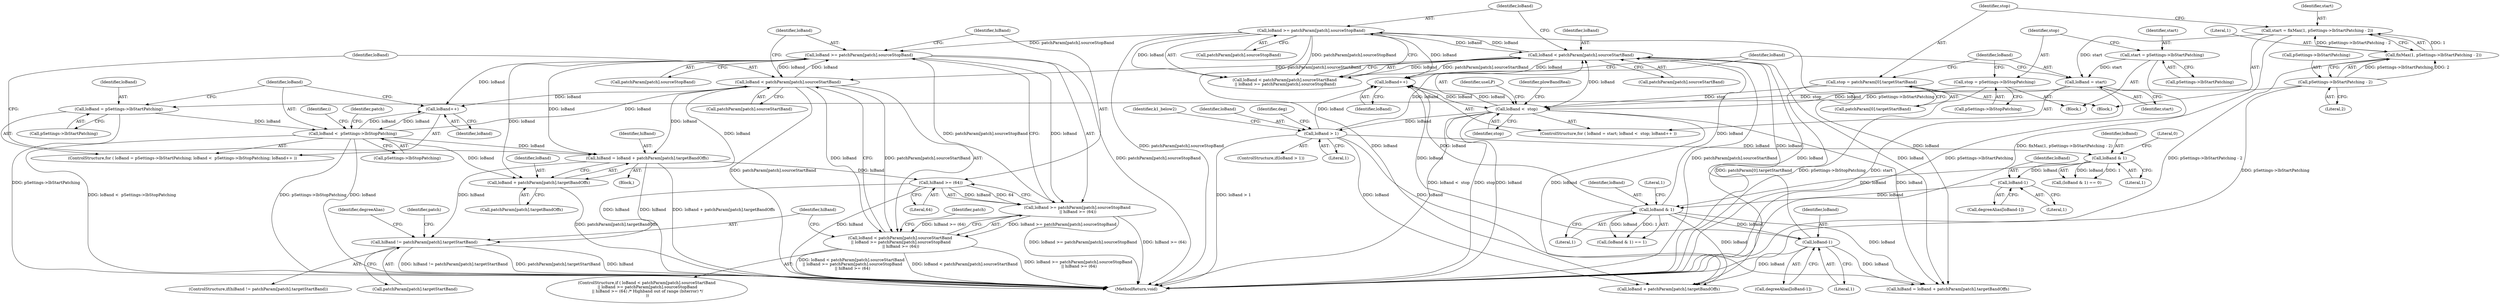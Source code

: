 digraph "0_Android_8e3be529372892e20ccf196809bc73276c822189@array" {
"1001970" [label="(Call,loBand >= patchParam[patch].sourceStopBand)"];
"1001962" [label="(Call,loBand < patchParam[patch].sourceStartBand)"];
"1001970" [label="(Call,loBand >= patchParam[patch].sourceStopBand)"];
"1001629" [label="(Call,loBand >= patchParam[patch].sourceStopBand)"];
"1001622" [label="(Call,loBand < patchParam[patch].sourceStartBand)"];
"1001475" [label="(Call,loBand > 1)"];
"1000421" [label="(Call,loBand <  stop)"];
"1000424" [label="(Call,loBand++)"];
"1001578" [label="(Call,loBand-1)"];
"1001547" [label="(Call,loBand & 1)"];
"1001528" [label="(Call,loBand-1)"];
"1001497" [label="(Call,loBand & 1)"];
"1000418" [label="(Call,loBand = start)"];
"1000401" [label="(Call,start = fixMax(1, pSettings->lbStartPatching - 2))"];
"1000403" [label="(Call,fixMax(1, pSettings->lbStartPatching - 2))"];
"1000405" [label="(Call,pSettings->lbStartPatching - 2)"];
"1000389" [label="(Call,start = pSettings->lbStartPatching)"];
"1000410" [label="(Call,stop = patchParam[0].targetStartBand)"];
"1000394" [label="(Call,stop = pSettings->lbStopPatching)"];
"1001932" [label="(Call,loBand <  pSettings->lbStopPatching)"];
"1001927" [label="(Call,loBand = pSettings->lbStartPatching)"];
"1001937" [label="(Call,loBand++)"];
"1001951" [label="(Call,hiBand = loBand + patchParam[patch].targetBandOffs)"];
"1001977" [label="(Call,hiBand >= (64))"];
"1001969" [label="(Call,loBand >= patchParam[patch].sourceStopBand\n || hiBand >= (64))"];
"1001961" [label="(Call,loBand < patchParam[patch].sourceStartBand\n || loBand >= patchParam[patch].sourceStopBand\n || hiBand >= (64))"];
"1001985" [label="(Call,hiBand != patchParam[patch].targetStartBand)"];
"1001953" [label="(Call,loBand + patchParam[patch].targetBandOffs)"];
"1001987" [label="(Call,patchParam[patch].targetStartBand)"];
"1000410" [label="(Call,stop = patchParam[0].targetStartBand)"];
"1001971" [label="(Identifier,loBand)"];
"1001951" [label="(Call,hiBand = loBand + patchParam[patch].targetBandOffs)"];
"1000421" [label="(Call,loBand <  stop)"];
"1001969" [label="(Call,loBand >= patchParam[patch].sourceStopBand\n || hiBand >= (64))"];
"1001629" [label="(Call,loBand >= patchParam[patch].sourceStopBand)"];
"1000425" [label="(Identifier,loBand)"];
"1001954" [label="(Identifier,loBand)"];
"1001934" [label="(Call,pSettings->lbStopPatching)"];
"1001526" [label="(Call,degreeAlias[loBand-1])"];
"1001949" [label="(Block,)"];
"1001994" [label="(Identifier,degreeAlias)"];
"1001986" [label="(Identifier,hiBand)"];
"1002003" [label="(Identifier,i)"];
"1002000" [label="(Identifier,patch)"];
"1001546" [label="(Call,(loBand & 1) == 1)"];
"1000406" [label="(Call,pSettings->lbStartPatching)"];
"1001961" [label="(Call,loBand < patchParam[patch].sourceStartBand\n || loBand >= patchParam[patch].sourceStopBand\n || hiBand >= (64))"];
"1000391" [label="(Call,pSettings->lbStartPatching)"];
"1001932" [label="(Call,loBand <  pSettings->lbStopPatching)"];
"1001580" [label="(Literal,1)"];
"1001985" [label="(Call,hiBand != patchParam[patch].targetStartBand)"];
"1001970" [label="(Call,loBand >= patchParam[patch].sourceStopBand)"];
"1000390" [label="(Identifier,start)"];
"1001984" [label="(ControlStructure,if(hiBand != patchParam[patch].targetStartBand))"];
"1000412" [label="(Call,patchParam[0].targetStartBand)"];
"1001500" [label="(Literal,0)"];
"1000388" [label="(Block,)"];
"1001962" [label="(Call,loBand < patchParam[patch].sourceStartBand)"];
"1000404" [label="(Literal,1)"];
"1001475" [label="(Call,loBand > 1)"];
"1000419" [label="(Identifier,loBand)"];
"1001481" [label="(Identifier,deg)"];
"1001549" [label="(Literal,1)"];
"1001624" [label="(Call,patchParam[patch].sourceStartBand)"];
"1001548" [label="(Identifier,loBand)"];
"1000395" [label="(Identifier,stop)"];
"1001477" [label="(Literal,1)"];
"1000417" [label="(ControlStructure,for ( loBand = start; loBand <  stop; loBand++ ))"];
"1000394" [label="(Call,stop = pSettings->lbStopPatching)"];
"1001547" [label="(Call,loBand & 1)"];
"1001623" [label="(Identifier,loBand)"];
"1000401" [label="(Call,start = fixMax(1, pSettings->lbStartPatching - 2))"];
"1000402" [label="(Identifier,start)"];
"1000430" [label="(Identifier,plowBandReal)"];
"1000423" [label="(Identifier,stop)"];
"1000411" [label="(Identifier,stop)"];
"1001928" [label="(Identifier,loBand)"];
"1000400" [label="(Block,)"];
"1001927" [label="(Call,loBand = pSettings->lbStartPatching)"];
"1001929" [label="(Call,pSettings->lbStartPatching)"];
"1001529" [label="(Identifier,loBand)"];
"1001963" [label="(Identifier,loBand)"];
"1001621" [label="(Call,loBand < patchParam[patch].sourceStartBand\n || loBand >= patchParam[patch].sourceStopBand)"];
"1001497" [label="(Call,loBand & 1)"];
"1001579" [label="(Identifier,loBand)"];
"1001941" [label="(Identifier,patch)"];
"1001550" [label="(Literal,1)"];
"1001938" [label="(Identifier,loBand)"];
"1001933" [label="(Identifier,loBand)"];
"1000396" [label="(Call,pSettings->lbStopPatching)"];
"1001977" [label="(Call,hiBand >= (64))"];
"1001476" [label="(Identifier,loBand)"];
"1001622" [label="(Call,loBand < patchParam[patch].sourceStartBand)"];
"1001937" [label="(Call,loBand++)"];
"1001960" [label="(ControlStructure,if ( loBand < patchParam[patch].sourceStartBand\n || loBand >= patchParam[patch].sourceStopBand\n || hiBand >= (64) /* Highband out of range (biterror) */\n ))"];
"1001578" [label="(Call,loBand-1)"];
"1001613" [label="(Call,loBand + patchParam[patch].targetBandOffs)"];
"1001498" [label="(Identifier,loBand)"];
"1001528" [label="(Call,loBand-1)"];
"1001982" [label="(Identifier,patch)"];
"1001964" [label="(Call,patchParam[patch].sourceStartBand)"];
"1001499" [label="(Literal,1)"];
"1001576" [label="(Call,degreeAlias[loBand-1])"];
"1001924" [label="(Identifier,useLP)"];
"1001926" [label="(ControlStructure,for ( loBand = pSettings->lbStartPatching; loBand <  pSettings->lbStopPatching; loBand++ ))"];
"1001978" [label="(Identifier,hiBand)"];
"1000422" [label="(Identifier,loBand)"];
"1001952" [label="(Identifier,hiBand)"];
"1001630" [label="(Identifier,loBand)"];
"1001611" [label="(Call,hiBand = loBand + patchParam[patch].targetBandOffs)"];
"1000403" [label="(Call,fixMax(1, pSettings->lbStartPatching - 2))"];
"1000420" [label="(Identifier,start)"];
"1001979" [label="(Literal,64)"];
"1000418" [label="(Call,loBand = start)"];
"1001595" [label="(Identifier,k1_below2)"];
"1001496" [label="(Call,(loBand & 1) == 0)"];
"1001530" [label="(Literal,1)"];
"1000409" [label="(Literal,2)"];
"1002027" [label="(MethodReturn,void)"];
"1001474" [label="(ControlStructure,if(loBand > 1))"];
"1000405" [label="(Call,pSettings->lbStartPatching - 2)"];
"1001972" [label="(Call,patchParam[patch].sourceStopBand)"];
"1001953" [label="(Call,loBand + patchParam[patch].targetBandOffs)"];
"1001955" [label="(Call,patchParam[patch].targetBandOffs)"];
"1000424" [label="(Call,loBand++)"];
"1000389" [label="(Call,start = pSettings->lbStartPatching)"];
"1001631" [label="(Call,patchParam[patch].sourceStopBand)"];
"1001970" -> "1001969"  [label="AST: "];
"1001970" -> "1001972"  [label="CFG: "];
"1001971" -> "1001970"  [label="AST: "];
"1001972" -> "1001970"  [label="AST: "];
"1001978" -> "1001970"  [label="CFG: "];
"1001969" -> "1001970"  [label="CFG: "];
"1001970" -> "1002027"  [label="DDG: patchParam[patch].sourceStopBand"];
"1001970" -> "1001937"  [label="DDG: loBand"];
"1001970" -> "1001951"  [label="DDG: loBand"];
"1001970" -> "1001953"  [label="DDG: loBand"];
"1001970" -> "1001962"  [label="DDG: loBand"];
"1001970" -> "1001969"  [label="DDG: loBand"];
"1001970" -> "1001969"  [label="DDG: patchParam[patch].sourceStopBand"];
"1001962" -> "1001970"  [label="DDG: loBand"];
"1001629" -> "1001970"  [label="DDG: patchParam[patch].sourceStopBand"];
"1001962" -> "1001961"  [label="AST: "];
"1001962" -> "1001964"  [label="CFG: "];
"1001963" -> "1001962"  [label="AST: "];
"1001964" -> "1001962"  [label="AST: "];
"1001971" -> "1001962"  [label="CFG: "];
"1001961" -> "1001962"  [label="CFG: "];
"1001962" -> "1002027"  [label="DDG: patchParam[patch].sourceStartBand"];
"1001962" -> "1001937"  [label="DDG: loBand"];
"1001962" -> "1001951"  [label="DDG: loBand"];
"1001962" -> "1001953"  [label="DDG: loBand"];
"1001962" -> "1001961"  [label="DDG: loBand"];
"1001962" -> "1001961"  [label="DDG: patchParam[patch].sourceStartBand"];
"1001932" -> "1001962"  [label="DDG: loBand"];
"1001622" -> "1001962"  [label="DDG: patchParam[patch].sourceStartBand"];
"1001629" -> "1001621"  [label="AST: "];
"1001629" -> "1001631"  [label="CFG: "];
"1001630" -> "1001629"  [label="AST: "];
"1001631" -> "1001629"  [label="AST: "];
"1001621" -> "1001629"  [label="CFG: "];
"1001629" -> "1002027"  [label="DDG: patchParam[patch].sourceStopBand"];
"1001629" -> "1000424"  [label="DDG: loBand"];
"1001629" -> "1001611"  [label="DDG: loBand"];
"1001629" -> "1001613"  [label="DDG: loBand"];
"1001629" -> "1001622"  [label="DDG: loBand"];
"1001629" -> "1001621"  [label="DDG: loBand"];
"1001629" -> "1001621"  [label="DDG: patchParam[patch].sourceStopBand"];
"1001622" -> "1001629"  [label="DDG: loBand"];
"1001622" -> "1001621"  [label="AST: "];
"1001622" -> "1001624"  [label="CFG: "];
"1001623" -> "1001622"  [label="AST: "];
"1001624" -> "1001622"  [label="AST: "];
"1001630" -> "1001622"  [label="CFG: "];
"1001621" -> "1001622"  [label="CFG: "];
"1001622" -> "1002027"  [label="DDG: patchParam[patch].sourceStartBand"];
"1001622" -> "1000424"  [label="DDG: loBand"];
"1001622" -> "1001611"  [label="DDG: loBand"];
"1001622" -> "1001613"  [label="DDG: loBand"];
"1001622" -> "1001621"  [label="DDG: loBand"];
"1001622" -> "1001621"  [label="DDG: patchParam[patch].sourceStartBand"];
"1001475" -> "1001622"  [label="DDG: loBand"];
"1001578" -> "1001622"  [label="DDG: loBand"];
"1000421" -> "1001622"  [label="DDG: loBand"];
"1001547" -> "1001622"  [label="DDG: loBand"];
"1001475" -> "1001474"  [label="AST: "];
"1001475" -> "1001477"  [label="CFG: "];
"1001476" -> "1001475"  [label="AST: "];
"1001477" -> "1001475"  [label="AST: "];
"1001481" -> "1001475"  [label="CFG: "];
"1001595" -> "1001475"  [label="CFG: "];
"1001475" -> "1002027"  [label="DDG: loBand > 1"];
"1001475" -> "1000424"  [label="DDG: loBand"];
"1000421" -> "1001475"  [label="DDG: loBand"];
"1001475" -> "1001497"  [label="DDG: loBand"];
"1001475" -> "1001611"  [label="DDG: loBand"];
"1001475" -> "1001613"  [label="DDG: loBand"];
"1000421" -> "1000417"  [label="AST: "];
"1000421" -> "1000423"  [label="CFG: "];
"1000422" -> "1000421"  [label="AST: "];
"1000423" -> "1000421"  [label="AST: "];
"1000430" -> "1000421"  [label="CFG: "];
"1001924" -> "1000421"  [label="CFG: "];
"1000421" -> "1002027"  [label="DDG: stop"];
"1000421" -> "1002027"  [label="DDG: loBand"];
"1000421" -> "1002027"  [label="DDG: loBand <  stop"];
"1000424" -> "1000421"  [label="DDG: loBand"];
"1000418" -> "1000421"  [label="DDG: loBand"];
"1000410" -> "1000421"  [label="DDG: stop"];
"1000394" -> "1000421"  [label="DDG: stop"];
"1000421" -> "1000424"  [label="DDG: loBand"];
"1000421" -> "1001611"  [label="DDG: loBand"];
"1000421" -> "1001613"  [label="DDG: loBand"];
"1000424" -> "1000417"  [label="AST: "];
"1000424" -> "1000425"  [label="CFG: "];
"1000425" -> "1000424"  [label="AST: "];
"1000422" -> "1000424"  [label="CFG: "];
"1001578" -> "1000424"  [label="DDG: loBand"];
"1001547" -> "1000424"  [label="DDG: loBand"];
"1001578" -> "1001576"  [label="AST: "];
"1001578" -> "1001580"  [label="CFG: "];
"1001579" -> "1001578"  [label="AST: "];
"1001580" -> "1001578"  [label="AST: "];
"1001576" -> "1001578"  [label="CFG: "];
"1001547" -> "1001578"  [label="DDG: loBand"];
"1001578" -> "1001611"  [label="DDG: loBand"];
"1001578" -> "1001613"  [label="DDG: loBand"];
"1001547" -> "1001546"  [label="AST: "];
"1001547" -> "1001549"  [label="CFG: "];
"1001548" -> "1001547"  [label="AST: "];
"1001549" -> "1001547"  [label="AST: "];
"1001550" -> "1001547"  [label="CFG: "];
"1001547" -> "1001546"  [label="DDG: loBand"];
"1001547" -> "1001546"  [label="DDG: 1"];
"1001528" -> "1001547"  [label="DDG: loBand"];
"1001497" -> "1001547"  [label="DDG: loBand"];
"1001547" -> "1001611"  [label="DDG: loBand"];
"1001547" -> "1001613"  [label="DDG: loBand"];
"1001528" -> "1001526"  [label="AST: "];
"1001528" -> "1001530"  [label="CFG: "];
"1001529" -> "1001528"  [label="AST: "];
"1001530" -> "1001528"  [label="AST: "];
"1001526" -> "1001528"  [label="CFG: "];
"1001497" -> "1001528"  [label="DDG: loBand"];
"1001497" -> "1001496"  [label="AST: "];
"1001497" -> "1001499"  [label="CFG: "];
"1001498" -> "1001497"  [label="AST: "];
"1001499" -> "1001497"  [label="AST: "];
"1001500" -> "1001497"  [label="CFG: "];
"1001497" -> "1001496"  [label="DDG: loBand"];
"1001497" -> "1001496"  [label="DDG: 1"];
"1000418" -> "1000417"  [label="AST: "];
"1000418" -> "1000420"  [label="CFG: "];
"1000419" -> "1000418"  [label="AST: "];
"1000420" -> "1000418"  [label="AST: "];
"1000422" -> "1000418"  [label="CFG: "];
"1000418" -> "1002027"  [label="DDG: start"];
"1000401" -> "1000418"  [label="DDG: start"];
"1000389" -> "1000418"  [label="DDG: start"];
"1000401" -> "1000400"  [label="AST: "];
"1000401" -> "1000403"  [label="CFG: "];
"1000402" -> "1000401"  [label="AST: "];
"1000403" -> "1000401"  [label="AST: "];
"1000411" -> "1000401"  [label="CFG: "];
"1000401" -> "1002027"  [label="DDG: fixMax(1, pSettings->lbStartPatching - 2)"];
"1000403" -> "1000401"  [label="DDG: 1"];
"1000403" -> "1000401"  [label="DDG: pSettings->lbStartPatching - 2"];
"1000403" -> "1000405"  [label="CFG: "];
"1000404" -> "1000403"  [label="AST: "];
"1000405" -> "1000403"  [label="AST: "];
"1000403" -> "1002027"  [label="DDG: pSettings->lbStartPatching - 2"];
"1000405" -> "1000403"  [label="DDG: pSettings->lbStartPatching"];
"1000405" -> "1000403"  [label="DDG: 2"];
"1000405" -> "1000409"  [label="CFG: "];
"1000406" -> "1000405"  [label="AST: "];
"1000409" -> "1000405"  [label="AST: "];
"1000405" -> "1002027"  [label="DDG: pSettings->lbStartPatching"];
"1000405" -> "1001927"  [label="DDG: pSettings->lbStartPatching"];
"1000389" -> "1000388"  [label="AST: "];
"1000389" -> "1000391"  [label="CFG: "];
"1000390" -> "1000389"  [label="AST: "];
"1000391" -> "1000389"  [label="AST: "];
"1000395" -> "1000389"  [label="CFG: "];
"1000389" -> "1002027"  [label="DDG: pSettings->lbStartPatching"];
"1000410" -> "1000400"  [label="AST: "];
"1000410" -> "1000412"  [label="CFG: "];
"1000411" -> "1000410"  [label="AST: "];
"1000412" -> "1000410"  [label="AST: "];
"1000419" -> "1000410"  [label="CFG: "];
"1000410" -> "1002027"  [label="DDG: patchParam[0].targetStartBand"];
"1000394" -> "1000388"  [label="AST: "];
"1000394" -> "1000396"  [label="CFG: "];
"1000395" -> "1000394"  [label="AST: "];
"1000396" -> "1000394"  [label="AST: "];
"1000419" -> "1000394"  [label="CFG: "];
"1000394" -> "1002027"  [label="DDG: pSettings->lbStopPatching"];
"1001932" -> "1001926"  [label="AST: "];
"1001932" -> "1001934"  [label="CFG: "];
"1001933" -> "1001932"  [label="AST: "];
"1001934" -> "1001932"  [label="AST: "];
"1001941" -> "1001932"  [label="CFG: "];
"1002003" -> "1001932"  [label="CFG: "];
"1001932" -> "1002027"  [label="DDG: pSettings->lbStopPatching"];
"1001932" -> "1002027"  [label="DDG: loBand"];
"1001932" -> "1002027"  [label="DDG: loBand <  pSettings->lbStopPatching"];
"1001927" -> "1001932"  [label="DDG: loBand"];
"1001937" -> "1001932"  [label="DDG: loBand"];
"1001932" -> "1001937"  [label="DDG: loBand"];
"1001932" -> "1001951"  [label="DDG: loBand"];
"1001932" -> "1001953"  [label="DDG: loBand"];
"1001927" -> "1001926"  [label="AST: "];
"1001927" -> "1001929"  [label="CFG: "];
"1001928" -> "1001927"  [label="AST: "];
"1001929" -> "1001927"  [label="AST: "];
"1001933" -> "1001927"  [label="CFG: "];
"1001927" -> "1002027"  [label="DDG: pSettings->lbStartPatching"];
"1001937" -> "1001926"  [label="AST: "];
"1001937" -> "1001938"  [label="CFG: "];
"1001938" -> "1001937"  [label="AST: "];
"1001933" -> "1001937"  [label="CFG: "];
"1001951" -> "1001949"  [label="AST: "];
"1001951" -> "1001953"  [label="CFG: "];
"1001952" -> "1001951"  [label="AST: "];
"1001953" -> "1001951"  [label="AST: "];
"1001963" -> "1001951"  [label="CFG: "];
"1001951" -> "1002027"  [label="DDG: hiBand"];
"1001951" -> "1002027"  [label="DDG: loBand + patchParam[patch].targetBandOffs"];
"1001951" -> "1001977"  [label="DDG: hiBand"];
"1001951" -> "1001985"  [label="DDG: hiBand"];
"1001977" -> "1001969"  [label="AST: "];
"1001977" -> "1001979"  [label="CFG: "];
"1001978" -> "1001977"  [label="AST: "];
"1001979" -> "1001977"  [label="AST: "];
"1001969" -> "1001977"  [label="CFG: "];
"1001977" -> "1002027"  [label="DDG: hiBand"];
"1001977" -> "1001969"  [label="DDG: hiBand"];
"1001977" -> "1001969"  [label="DDG: 64"];
"1001977" -> "1001985"  [label="DDG: hiBand"];
"1001969" -> "1001961"  [label="AST: "];
"1001961" -> "1001969"  [label="CFG: "];
"1001969" -> "1002027"  [label="DDG: loBand >= patchParam[patch].sourceStopBand"];
"1001969" -> "1002027"  [label="DDG: hiBand >= (64)"];
"1001969" -> "1001961"  [label="DDG: loBand >= patchParam[patch].sourceStopBand"];
"1001969" -> "1001961"  [label="DDG: hiBand >= (64)"];
"1001961" -> "1001960"  [label="AST: "];
"1001982" -> "1001961"  [label="CFG: "];
"1001986" -> "1001961"  [label="CFG: "];
"1001961" -> "1002027"  [label="DDG: loBand < patchParam[patch].sourceStartBand"];
"1001961" -> "1002027"  [label="DDG: loBand >= patchParam[patch].sourceStopBand\n || hiBand >= (64)"];
"1001961" -> "1002027"  [label="DDG: loBand < patchParam[patch].sourceStartBand\n || loBand >= patchParam[patch].sourceStopBand\n || hiBand >= (64)"];
"1001985" -> "1001984"  [label="AST: "];
"1001985" -> "1001987"  [label="CFG: "];
"1001986" -> "1001985"  [label="AST: "];
"1001987" -> "1001985"  [label="AST: "];
"1001994" -> "1001985"  [label="CFG: "];
"1002000" -> "1001985"  [label="CFG: "];
"1001985" -> "1002027"  [label="DDG: patchParam[patch].targetStartBand"];
"1001985" -> "1002027"  [label="DDG: hiBand"];
"1001985" -> "1002027"  [label="DDG: hiBand != patchParam[patch].targetStartBand"];
"1001953" -> "1001955"  [label="CFG: "];
"1001954" -> "1001953"  [label="AST: "];
"1001955" -> "1001953"  [label="AST: "];
"1001953" -> "1002027"  [label="DDG: patchParam[patch].targetBandOffs"];
}
